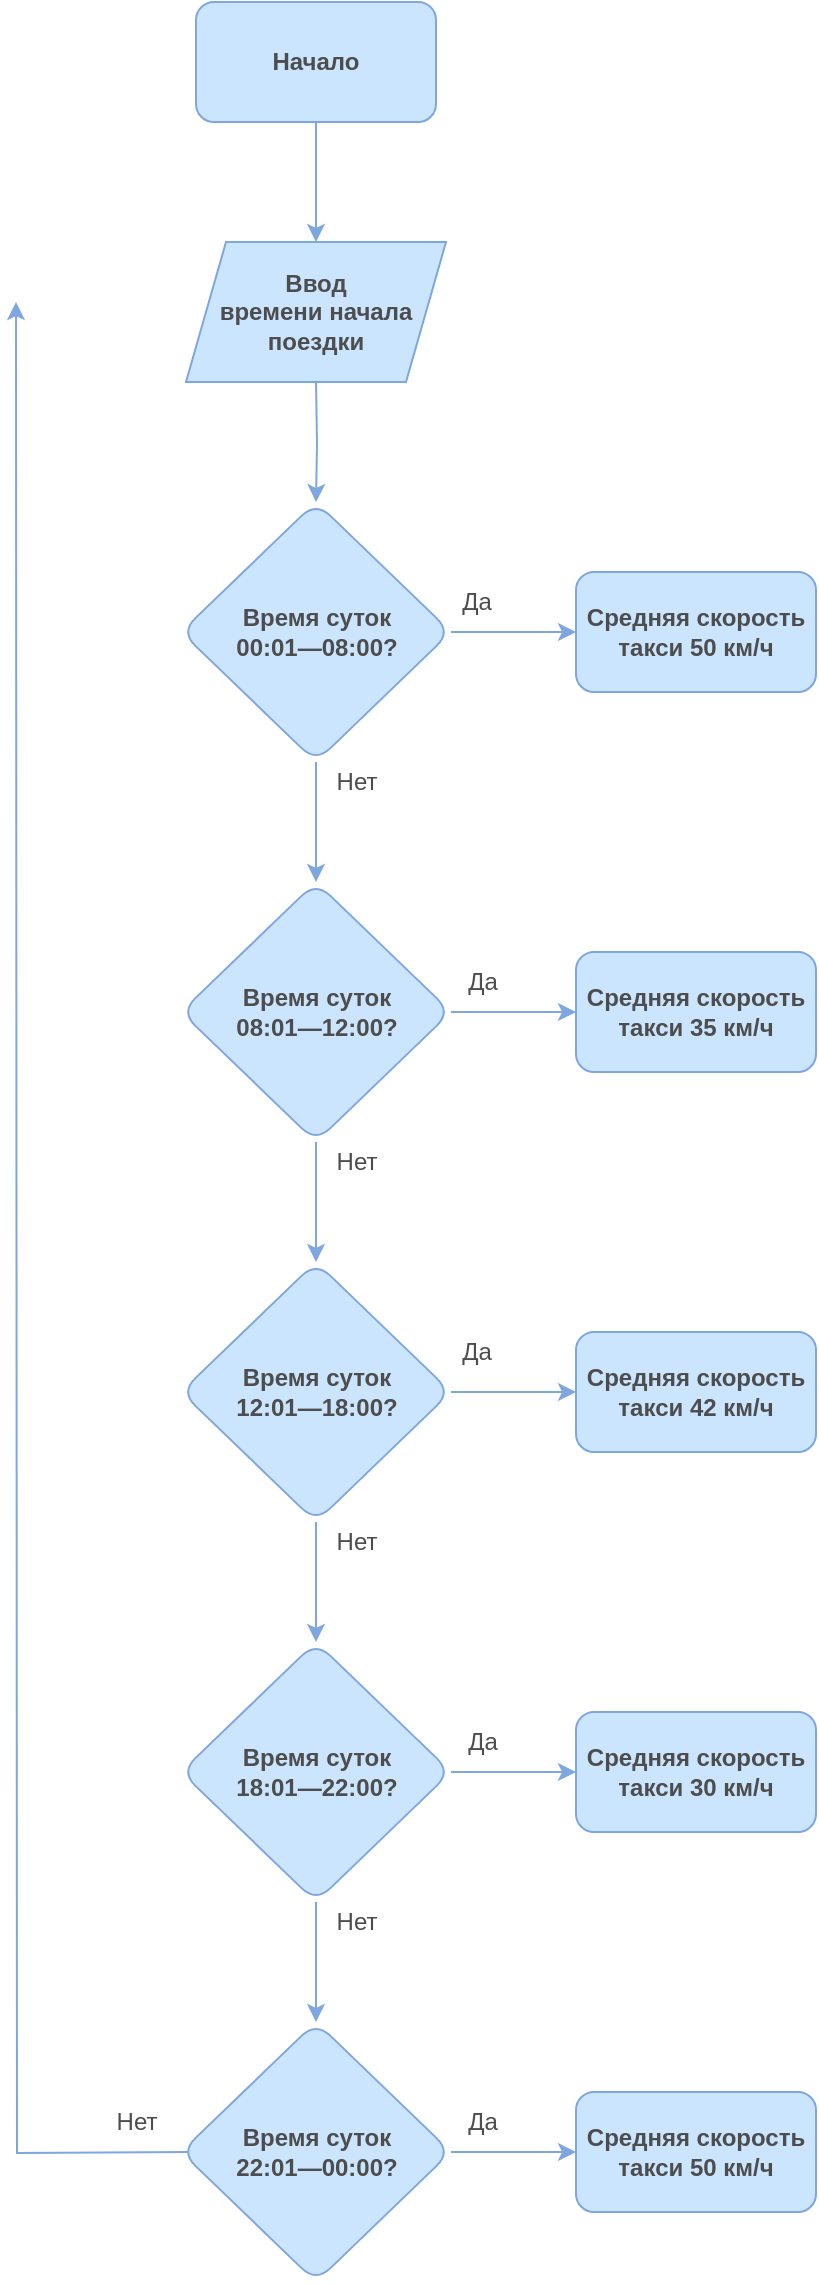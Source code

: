 <mxfile version="13.6.2" type="github">
  <diagram id="C5RBs43oDa-KdzZeNtuy" name="Flowchart">
    <mxGraphModel dx="815" dy="1690" grid="1" gridSize="10" guides="1" tooltips="1" connect="1" arrows="1" fold="1" page="1" pageScale="1" pageWidth="827" pageHeight="1169" math="0" shadow="0">
      <root>
        <mxCell id="WIyWlLk6GJQsqaUBKTNV-0" />
        <mxCell id="WIyWlLk6GJQsqaUBKTNV-1" parent="WIyWlLk6GJQsqaUBKTNV-0" />
        <mxCell id="b8sEk_Su9cXO1HsG_HJd-14" value="" style="edgeStyle=orthogonalEdgeStyle;rounded=0;orthogonalLoop=1;jettySize=auto;html=1;fillColor=#cce5ff;shadow=0;sketch=0;fontStyle=1;fontFamily=Helvetica;labelBackgroundColor=none;labelBorderColor=none;strokeColor=#7EA6E0;fontColor=#4D4D4D;" edge="1" parent="WIyWlLk6GJQsqaUBKTNV-1" target="b8sEk_Su9cXO1HsG_HJd-13">
          <mxGeometry relative="1" as="geometry">
            <mxPoint x="420" y="100" as="sourcePoint" />
          </mxGeometry>
        </mxCell>
        <mxCell id="b8sEk_Su9cXO1HsG_HJd-16" value="" style="edgeStyle=orthogonalEdgeStyle;rounded=0;orthogonalLoop=1;jettySize=auto;html=1;fillColor=#cce5ff;shadow=0;sketch=0;fontStyle=1;fontFamily=Helvetica;labelBackgroundColor=none;labelBorderColor=none;strokeColor=#7EA6E0;fontColor=#4D4D4D;" edge="1" parent="WIyWlLk6GJQsqaUBKTNV-1" source="b8sEk_Su9cXO1HsG_HJd-13" target="b8sEk_Su9cXO1HsG_HJd-15">
          <mxGeometry relative="1" as="geometry" />
        </mxCell>
        <mxCell id="b8sEk_Su9cXO1HsG_HJd-25" value="" style="edgeStyle=orthogonalEdgeStyle;rounded=0;orthogonalLoop=1;jettySize=auto;html=1;fillColor=#cce5ff;shadow=0;sketch=0;fontStyle=1;fontFamily=Helvetica;labelBackgroundColor=none;labelBorderColor=none;strokeColor=#7EA6E0;fontColor=#4D4D4D;entryX=0.5;entryY=0;entryDx=0;entryDy=0;" edge="1" parent="WIyWlLk6GJQsqaUBKTNV-1" source="b8sEk_Su9cXO1HsG_HJd-13" target="b8sEk_Su9cXO1HsG_HJd-56">
          <mxGeometry relative="1" as="geometry">
            <mxPoint x="420" y="345" as="targetPoint" />
          </mxGeometry>
        </mxCell>
        <mxCell id="b8sEk_Su9cXO1HsG_HJd-13" value="Время суток&lt;br&gt;00:01—08:00?" style="rhombus;whiteSpace=wrap;html=1;rounded=1;fillColor=#cce5ff;shadow=0;sketch=0;fontStyle=1;fontFamily=Helvetica;labelBackgroundColor=none;labelBorderColor=none;strokeColor=#7EA6E0;fontColor=#4D4D4D;" vertex="1" parent="WIyWlLk6GJQsqaUBKTNV-1">
          <mxGeometry x="352.5" y="160" width="135" height="130" as="geometry" />
        </mxCell>
        <mxCell id="b8sEk_Su9cXO1HsG_HJd-15" value="Средняя скорость такси 50 км/ч" style="whiteSpace=wrap;html=1;rounded=1;fillColor=#cce5ff;shadow=0;sketch=0;fontStyle=1;fontFamily=Helvetica;labelBackgroundColor=none;labelBorderColor=none;strokeColor=#7EA6E0;fontColor=#4D4D4D;" vertex="1" parent="WIyWlLk6GJQsqaUBKTNV-1">
          <mxGeometry x="550" y="195" width="120" height="60" as="geometry" />
        </mxCell>
        <mxCell id="b8sEk_Su9cXO1HsG_HJd-26" value="" style="edgeStyle=orthogonalEdgeStyle;rounded=0;orthogonalLoop=1;jettySize=auto;html=1;fillColor=#cce5ff;shadow=0;sketch=0;fontStyle=1;fontFamily=Helvetica;labelBackgroundColor=none;labelBorderColor=none;strokeColor=#7EA6E0;fontColor=#4D4D4D;exitX=0.5;exitY=1;exitDx=0;exitDy=0;" edge="1" parent="WIyWlLk6GJQsqaUBKTNV-1" source="b8sEk_Su9cXO1HsG_HJd-56">
          <mxGeometry relative="1" as="geometry">
            <mxPoint x="420" y="485" as="sourcePoint" />
            <mxPoint x="420" y="540" as="targetPoint" />
          </mxGeometry>
        </mxCell>
        <mxCell id="b8sEk_Su9cXO1HsG_HJd-29" value="Средняя скорость такси 35 км/ч" style="whiteSpace=wrap;html=1;rounded=1;fillColor=#cce5ff;shadow=0;sketch=0;fontStyle=1;fontFamily=Helvetica;labelBackgroundColor=none;labelBorderColor=none;strokeColor=#7EA6E0;fontColor=#4D4D4D;" vertex="1" parent="WIyWlLk6GJQsqaUBKTNV-1">
          <mxGeometry x="550" y="385" width="120" height="60" as="geometry" />
        </mxCell>
        <mxCell id="b8sEk_Su9cXO1HsG_HJd-31" value="Средняя скорость такси 42 км/ч" style="whiteSpace=wrap;html=1;rounded=1;fillColor=#cce5ff;shadow=0;sketch=0;fontStyle=1;fontFamily=Helvetica;labelBackgroundColor=none;labelBorderColor=none;strokeColor=#7EA6E0;fontColor=#4D4D4D;" vertex="1" parent="WIyWlLk6GJQsqaUBKTNV-1">
          <mxGeometry x="550" y="575" width="120" height="60" as="geometry" />
        </mxCell>
        <mxCell id="b8sEk_Su9cXO1HsG_HJd-33" value="Средняя скорость такси 30 км/ч" style="whiteSpace=wrap;html=1;rounded=1;fillColor=#cce5ff;shadow=0;sketch=0;fontStyle=1;fontFamily=Helvetica;labelBackgroundColor=none;labelBorderColor=none;strokeColor=#7EA6E0;fontColor=#4D4D4D;" vertex="1" parent="WIyWlLk6GJQsqaUBKTNV-1">
          <mxGeometry x="550" y="765" width="120" height="60" as="geometry" />
        </mxCell>
        <mxCell id="b8sEk_Su9cXO1HsG_HJd-35" value="Средняя скорость такси 50 км/ч" style="whiteSpace=wrap;html=1;rounded=1;fillColor=#cce5ff;shadow=0;sketch=0;fontStyle=1;fontFamily=Helvetica;labelBackgroundColor=none;labelBorderColor=none;strokeColor=#7EA6E0;fontColor=#4D4D4D;" vertex="1" parent="WIyWlLk6GJQsqaUBKTNV-1">
          <mxGeometry x="550" y="955" width="120" height="60" as="geometry" />
        </mxCell>
        <mxCell id="b8sEk_Su9cXO1HsG_HJd-37" value="Ввод&lt;br&gt;времени начала поездки" style="shape=parallelogram;perimeter=parallelogramPerimeter;whiteSpace=wrap;html=1;fixedSize=1;fillColor=#cce5ff;shadow=0;sketch=0;fontStyle=1;fontFamily=Helvetica;labelBackgroundColor=none;labelBorderColor=none;strokeColor=#7EA6E0;fontColor=#4D4D4D;" vertex="1" parent="WIyWlLk6GJQsqaUBKTNV-1">
          <mxGeometry x="355" y="30" width="130" height="70" as="geometry" />
        </mxCell>
        <mxCell id="b8sEk_Su9cXO1HsG_HJd-39" value="" style="edgeStyle=orthogonalEdgeStyle;rounded=0;orthogonalLoop=1;jettySize=auto;html=1;fillColor=#cce5ff;shadow=0;sketch=0;fontStyle=1;fontFamily=Helvetica;labelBackgroundColor=none;labelBorderColor=none;strokeColor=#7EA6E0;fontColor=#4D4D4D;" edge="1" parent="WIyWlLk6GJQsqaUBKTNV-1" source="b8sEk_Su9cXO1HsG_HJd-38" target="b8sEk_Su9cXO1HsG_HJd-37">
          <mxGeometry relative="1" as="geometry" />
        </mxCell>
        <mxCell id="b8sEk_Su9cXO1HsG_HJd-38" value="Начало" style="rounded=1;whiteSpace=wrap;html=1;fillColor=#cce5ff;shadow=0;sketch=0;fontStyle=1;fontFamily=Helvetica;labelBackgroundColor=none;labelBorderColor=none;strokeColor=#7EA6E0;fontColor=#4D4D4D;" vertex="1" parent="WIyWlLk6GJQsqaUBKTNV-1">
          <mxGeometry x="360" y="-90" width="120" height="60" as="geometry" />
        </mxCell>
        <mxCell id="b8sEk_Su9cXO1HsG_HJd-60" value="" style="edgeStyle=orthogonalEdgeStyle;rounded=0;sketch=0;orthogonalLoop=1;jettySize=auto;html=1;shadow=0;labelBackgroundColor=none;strokeColor=#7EA6E0;fontFamily=Helvetica;fontColor=#4D4D4D;" edge="1" parent="WIyWlLk6GJQsqaUBKTNV-1" source="b8sEk_Su9cXO1HsG_HJd-56" target="b8sEk_Su9cXO1HsG_HJd-29">
          <mxGeometry relative="1" as="geometry" />
        </mxCell>
        <mxCell id="b8sEk_Su9cXO1HsG_HJd-56" value="Время суток&lt;br&gt;08:01—12:00?" style="rhombus;whiteSpace=wrap;html=1;rounded=1;fillColor=#cce5ff;shadow=0;sketch=0;fontStyle=1;fontFamily=Helvetica;labelBackgroundColor=none;labelBorderColor=none;strokeColor=#7EA6E0;fontColor=#4D4D4D;" vertex="1" parent="WIyWlLk6GJQsqaUBKTNV-1">
          <mxGeometry x="352.5" y="350" width="135" height="130" as="geometry" />
        </mxCell>
        <mxCell id="b8sEk_Su9cXO1HsG_HJd-61" value="" style="edgeStyle=orthogonalEdgeStyle;rounded=0;sketch=0;orthogonalLoop=1;jettySize=auto;html=1;shadow=0;labelBackgroundColor=none;strokeColor=#7EA6E0;fontFamily=Helvetica;fontColor=#4D4D4D;" edge="1" parent="WIyWlLk6GJQsqaUBKTNV-1" source="b8sEk_Su9cXO1HsG_HJd-57" target="b8sEk_Su9cXO1HsG_HJd-31">
          <mxGeometry relative="1" as="geometry" />
        </mxCell>
        <mxCell id="b8sEk_Su9cXO1HsG_HJd-66" value="" style="edgeStyle=orthogonalEdgeStyle;rounded=0;sketch=0;orthogonalLoop=1;jettySize=auto;html=1;shadow=0;labelBackgroundColor=none;strokeColor=#7EA6E0;fontFamily=Helvetica;fontColor=#4D4D4D;" edge="1" parent="WIyWlLk6GJQsqaUBKTNV-1" source="b8sEk_Su9cXO1HsG_HJd-57" target="b8sEk_Su9cXO1HsG_HJd-58">
          <mxGeometry relative="1" as="geometry" />
        </mxCell>
        <mxCell id="b8sEk_Su9cXO1HsG_HJd-57" value="Время суток&lt;br&gt;12:01—18:00?" style="rhombus;whiteSpace=wrap;html=1;rounded=1;fillColor=#cce5ff;shadow=0;sketch=0;fontStyle=1;fontFamily=Helvetica;labelBackgroundColor=none;labelBorderColor=none;strokeColor=#7EA6E0;fontColor=#4D4D4D;" vertex="1" parent="WIyWlLk6GJQsqaUBKTNV-1">
          <mxGeometry x="352.5" y="540" width="135" height="130" as="geometry" />
        </mxCell>
        <mxCell id="b8sEk_Su9cXO1HsG_HJd-62" value="" style="edgeStyle=orthogonalEdgeStyle;rounded=0;sketch=0;orthogonalLoop=1;jettySize=auto;html=1;shadow=0;labelBackgroundColor=none;strokeColor=#7EA6E0;fontFamily=Helvetica;fontColor=#4D4D4D;" edge="1" parent="WIyWlLk6GJQsqaUBKTNV-1" source="b8sEk_Su9cXO1HsG_HJd-58" target="b8sEk_Su9cXO1HsG_HJd-33">
          <mxGeometry relative="1" as="geometry" />
        </mxCell>
        <mxCell id="b8sEk_Su9cXO1HsG_HJd-67" value="" style="edgeStyle=orthogonalEdgeStyle;rounded=0;sketch=0;orthogonalLoop=1;jettySize=auto;html=1;shadow=0;labelBackgroundColor=none;strokeColor=#7EA6E0;fontFamily=Helvetica;fontColor=#4D4D4D;" edge="1" parent="WIyWlLk6GJQsqaUBKTNV-1" source="b8sEk_Su9cXO1HsG_HJd-58" target="b8sEk_Su9cXO1HsG_HJd-59">
          <mxGeometry relative="1" as="geometry" />
        </mxCell>
        <mxCell id="b8sEk_Su9cXO1HsG_HJd-58" value="Время суток&lt;br&gt;18:01—22:00?" style="rhombus;whiteSpace=wrap;html=1;rounded=1;fillColor=#cce5ff;shadow=0;sketch=0;fontStyle=1;fontFamily=Helvetica;labelBackgroundColor=none;labelBorderColor=none;strokeColor=#7EA6E0;fontColor=#4D4D4D;" vertex="1" parent="WIyWlLk6GJQsqaUBKTNV-1">
          <mxGeometry x="352.5" y="730" width="135" height="130" as="geometry" />
        </mxCell>
        <mxCell id="b8sEk_Su9cXO1HsG_HJd-63" value="" style="edgeStyle=orthogonalEdgeStyle;rounded=0;sketch=0;orthogonalLoop=1;jettySize=auto;html=1;shadow=0;labelBackgroundColor=none;strokeColor=#7EA6E0;fontFamily=Helvetica;fontColor=#4D4D4D;" edge="1" parent="WIyWlLk6GJQsqaUBKTNV-1" source="b8sEk_Su9cXO1HsG_HJd-59" target="b8sEk_Su9cXO1HsG_HJd-35">
          <mxGeometry relative="1" as="geometry" />
        </mxCell>
        <mxCell id="b8sEk_Su9cXO1HsG_HJd-65" value="" style="edgeStyle=orthogonalEdgeStyle;rounded=0;sketch=0;orthogonalLoop=1;jettySize=auto;html=1;shadow=0;labelBackgroundColor=none;strokeColor=#7EA6E0;fontFamily=Helvetica;fontColor=#4D4D4D;" edge="1" parent="WIyWlLk6GJQsqaUBKTNV-1">
          <mxGeometry relative="1" as="geometry">
            <mxPoint x="357.5" y="985" as="sourcePoint" />
            <mxPoint x="270" y="60" as="targetPoint" />
          </mxGeometry>
        </mxCell>
        <mxCell id="b8sEk_Su9cXO1HsG_HJd-59" value="Время суток&lt;br&gt;22:01—00:00?" style="rhombus;whiteSpace=wrap;html=1;rounded=1;fillColor=#cce5ff;shadow=0;sketch=0;fontStyle=1;fontFamily=Helvetica;labelBackgroundColor=none;labelBorderColor=none;strokeColor=#7EA6E0;fontColor=#4D4D4D;" vertex="1" parent="WIyWlLk6GJQsqaUBKTNV-1">
          <mxGeometry x="352.5" y="920" width="135" height="130" as="geometry" />
        </mxCell>
        <mxCell id="b8sEk_Su9cXO1HsG_HJd-68" value="Нет" style="text;html=1;align=center;verticalAlign=middle;resizable=0;points=[];autosize=1;fontFamily=Helvetica;fontColor=#4D4D4D;" vertex="1" parent="WIyWlLk6GJQsqaUBKTNV-1">
          <mxGeometry x="420" y="290" width="40" height="20" as="geometry" />
        </mxCell>
        <mxCell id="b8sEk_Su9cXO1HsG_HJd-69" value="Нет" style="text;html=1;align=center;verticalAlign=middle;resizable=0;points=[];autosize=1;fontFamily=Helvetica;fontColor=#4D4D4D;" vertex="1" parent="WIyWlLk6GJQsqaUBKTNV-1">
          <mxGeometry x="420" y="480" width="40" height="20" as="geometry" />
        </mxCell>
        <mxCell id="b8sEk_Su9cXO1HsG_HJd-70" value="Нет" style="text;html=1;align=center;verticalAlign=middle;resizable=0;points=[];autosize=1;fontFamily=Helvetica;fontColor=#4D4D4D;" vertex="1" parent="WIyWlLk6GJQsqaUBKTNV-1">
          <mxGeometry x="420" y="670" width="40" height="20" as="geometry" />
        </mxCell>
        <mxCell id="b8sEk_Su9cXO1HsG_HJd-71" value="Нет" style="text;html=1;align=center;verticalAlign=middle;resizable=0;points=[];autosize=1;fontFamily=Helvetica;fontColor=#4D4D4D;" vertex="1" parent="WIyWlLk6GJQsqaUBKTNV-1">
          <mxGeometry x="420" y="860" width="40" height="20" as="geometry" />
        </mxCell>
        <mxCell id="b8sEk_Su9cXO1HsG_HJd-72" value="Нет" style="text;html=1;align=center;verticalAlign=middle;resizable=0;points=[];autosize=1;fontFamily=Helvetica;fontColor=#4D4D4D;" vertex="1" parent="WIyWlLk6GJQsqaUBKTNV-1">
          <mxGeometry x="310" y="960" width="40" height="20" as="geometry" />
        </mxCell>
        <mxCell id="b8sEk_Su9cXO1HsG_HJd-73" value="Да" style="text;html=1;align=center;verticalAlign=middle;resizable=0;points=[];autosize=1;fontFamily=Helvetica;fontColor=#4D4D4D;" vertex="1" parent="WIyWlLk6GJQsqaUBKTNV-1">
          <mxGeometry x="485" y="200" width="30" height="20" as="geometry" />
        </mxCell>
        <mxCell id="b8sEk_Su9cXO1HsG_HJd-75" value="Да" style="text;html=1;align=center;verticalAlign=middle;resizable=0;points=[];autosize=1;fontFamily=Helvetica;fontColor=#4D4D4D;" vertex="1" parent="WIyWlLk6GJQsqaUBKTNV-1">
          <mxGeometry x="487.5" y="390" width="30" height="20" as="geometry" />
        </mxCell>
        <mxCell id="b8sEk_Su9cXO1HsG_HJd-76" value="Да" style="text;html=1;align=center;verticalAlign=middle;resizable=0;points=[];autosize=1;fontFamily=Helvetica;fontColor=#4D4D4D;" vertex="1" parent="WIyWlLk6GJQsqaUBKTNV-1">
          <mxGeometry x="485" y="575" width="30" height="20" as="geometry" />
        </mxCell>
        <mxCell id="b8sEk_Su9cXO1HsG_HJd-77" value="Да" style="text;html=1;align=center;verticalAlign=middle;resizable=0;points=[];autosize=1;fontFamily=Helvetica;fontColor=#4D4D4D;" vertex="1" parent="WIyWlLk6GJQsqaUBKTNV-1">
          <mxGeometry x="487.5" y="770" width="30" height="20" as="geometry" />
        </mxCell>
        <mxCell id="b8sEk_Su9cXO1HsG_HJd-78" value="Да" style="text;html=1;align=center;verticalAlign=middle;resizable=0;points=[];autosize=1;fontFamily=Helvetica;fontColor=#4D4D4D;" vertex="1" parent="WIyWlLk6GJQsqaUBKTNV-1">
          <mxGeometry x="487.5" y="960" width="30" height="20" as="geometry" />
        </mxCell>
      </root>
    </mxGraphModel>
  </diagram>
</mxfile>
